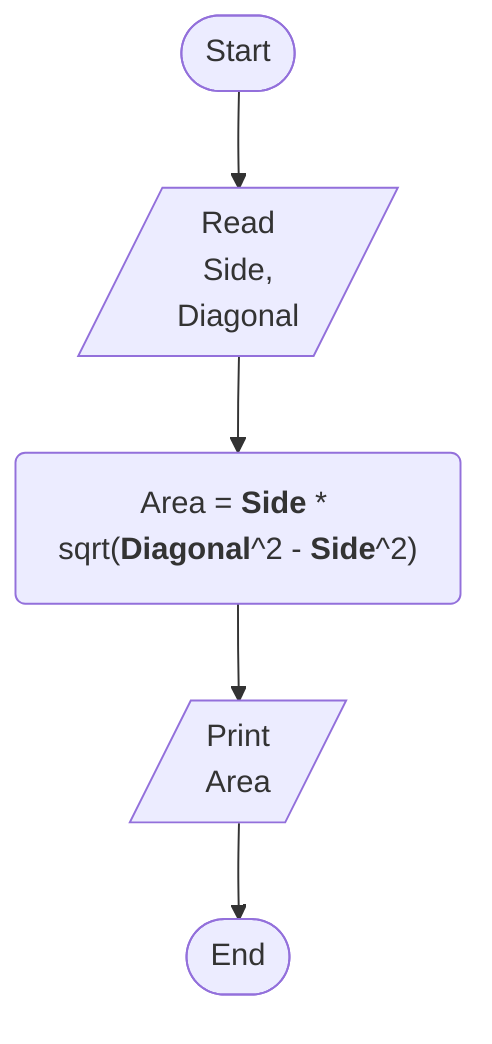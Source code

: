 %% Write a program to calculate rectangle area through diagonal and side area of rectangle and print it on the screen
%% Steps
%% Step 1: Ask the user to enter (Side , Diagonal)
%% Step 2: Area = Side * sqrt(Diagonal^2 - Side^2)
%% Step 3: Print Area

flowchart TD
    Start([Start])
    ReadSideAndDiagonal[/Read\nSide,\nDiagonal/]
    Area("`Area = **Side** * sqrt(**Diagonal**^2 - **Side**^2)`")
    PrintArea[/Print\nArea/]
    End([End])
    Start --> ReadSideAndDiagonal --> Area --> PrintArea --> End